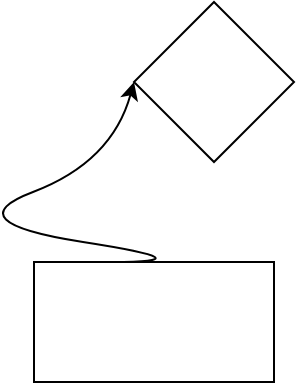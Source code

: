 <mxfile version="21.6.6" type="github">
  <diagram name="Page-1" id="P3ytW3Naqc1ad21FOKcg">
    <mxGraphModel dx="954" dy="622" grid="1" gridSize="10" guides="1" tooltips="1" connect="1" arrows="1" fold="1" page="1" pageScale="1" pageWidth="827" pageHeight="1169" math="0" shadow="0">
      <root>
        <mxCell id="0" />
        <mxCell id="1" parent="0" />
        <mxCell id="hcQExhRMnYj5jCerApc8-1" value="" style="rounded=0;whiteSpace=wrap;html=1;" vertex="1" parent="1">
          <mxGeometry x="350" y="290" width="120" height="60" as="geometry" />
        </mxCell>
        <mxCell id="hcQExhRMnYj5jCerApc8-2" value="" style="curved=1;endArrow=classic;html=1;rounded=0;entryX=0;entryY=0.5;entryDx=0;entryDy=0;" edge="1" parent="1" target="hcQExhRMnYj5jCerApc8-3">
          <mxGeometry width="50" height="50" relative="1" as="geometry">
            <mxPoint x="389" y="290" as="sourcePoint" />
            <mxPoint x="439" y="240" as="targetPoint" />
            <Array as="points">
              <mxPoint x="439" y="290" />
              <mxPoint x="310" y="270" />
              <mxPoint x="389" y="240" />
            </Array>
          </mxGeometry>
        </mxCell>
        <mxCell id="hcQExhRMnYj5jCerApc8-3" value="" style="rhombus;whiteSpace=wrap;html=1;" vertex="1" parent="1">
          <mxGeometry x="400" y="160" width="80" height="80" as="geometry" />
        </mxCell>
      </root>
    </mxGraphModel>
  </diagram>
</mxfile>

